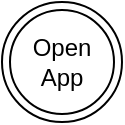 <mxfile>
    <diagram id="Cup0HZ-pOSTOrSYhq9Lv" name="Page-1">
        <mxGraphModel dx="512" dy="900" grid="1" gridSize="10" guides="1" tooltips="1" connect="1" arrows="1" fold="1" page="1" pageScale="1" pageWidth="827" pageHeight="1169" math="0" shadow="0">
            <root>
                <mxCell id="0"/>
                <mxCell id="1" parent="0"/>
                <mxCell id="3" value="Open&lt;br&gt;App" style="ellipse;shape=doubleEllipse;whiteSpace=wrap;html=1;aspect=fixed;" vertex="1" parent="1">
                    <mxGeometry x="90" y="50" width="60" height="60" as="geometry"/>
                </mxCell>
            </root>
        </mxGraphModel>
    </diagram>
</mxfile>
